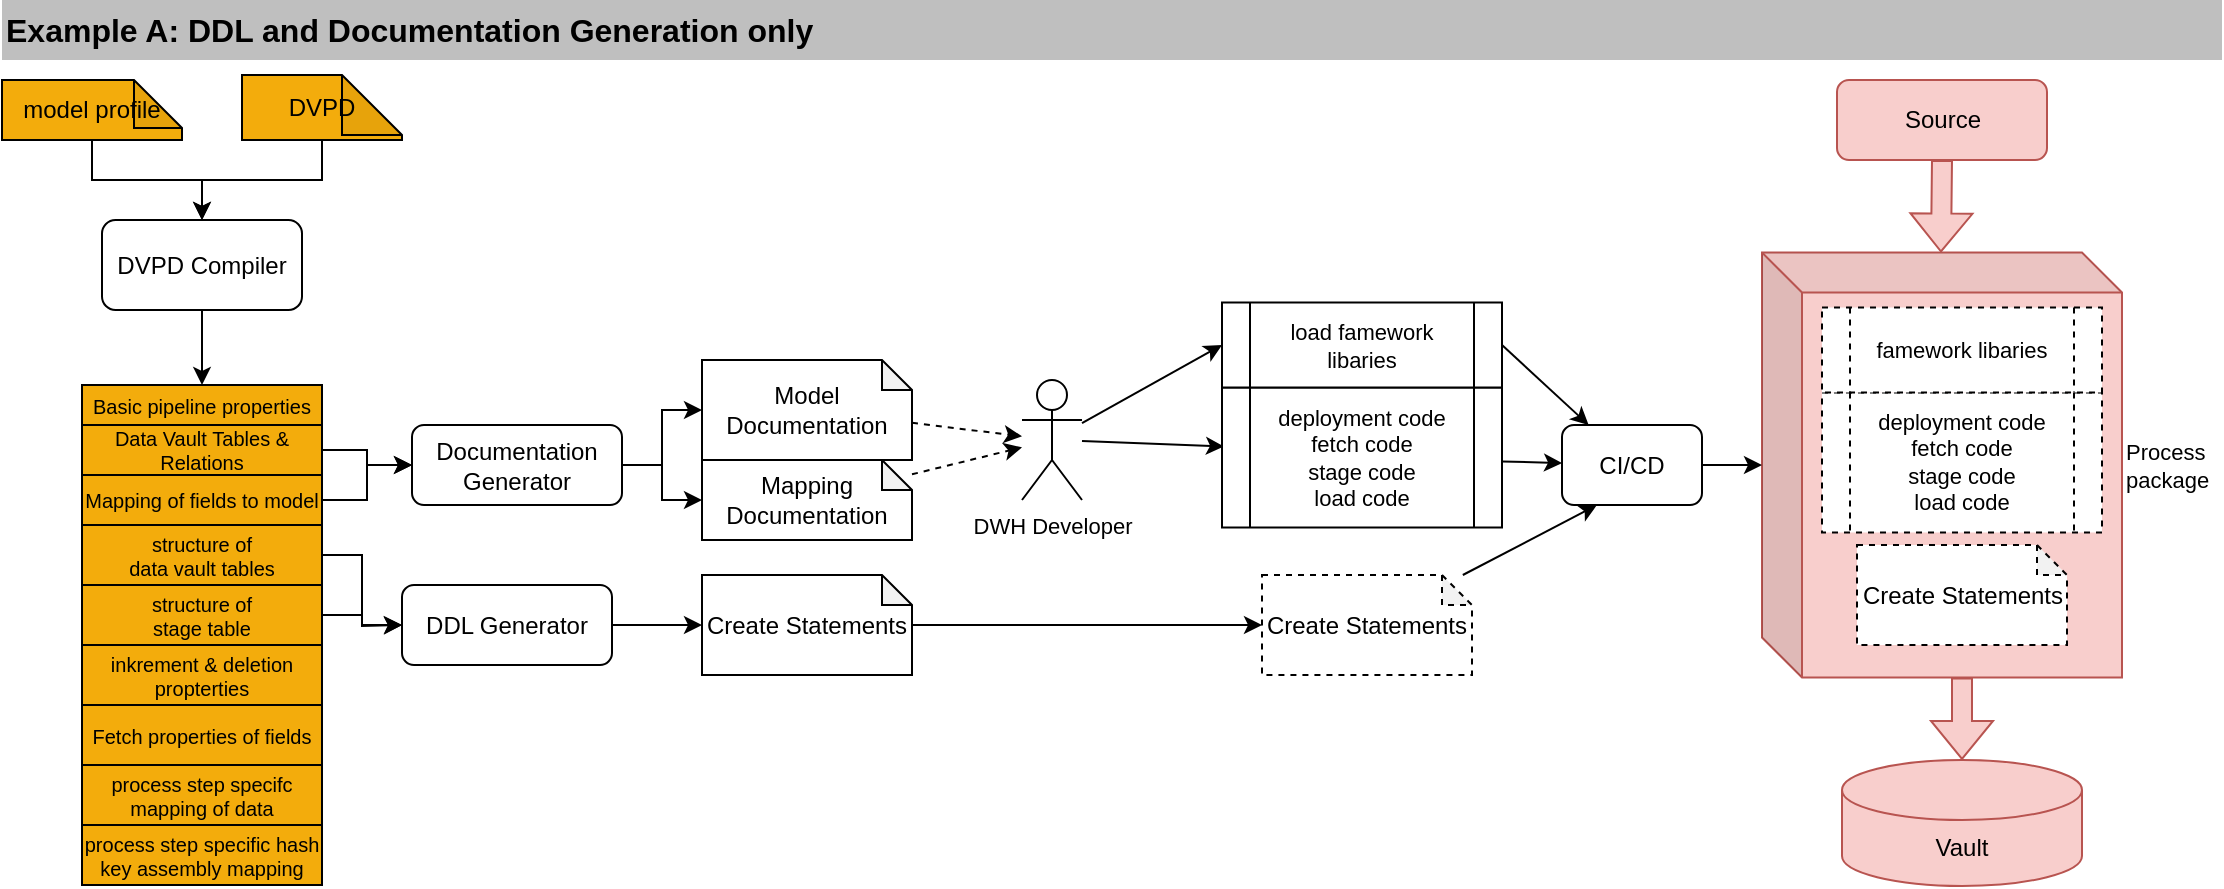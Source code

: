 <mxfile version="21.3.4" type="device">
  <diagram name="Seite-1" id="HqBW4fTeCPGUdDQ781vC">
    <mxGraphModel dx="1235" dy="669" grid="1" gridSize="10" guides="1" tooltips="1" connect="1" arrows="1" fold="1" page="1" pageScale="1" pageWidth="1169" pageHeight="1654" math="0" shadow="0">
      <root>
        <mxCell id="0" />
        <mxCell id="1" parent="0" />
        <mxCell id="SHAmAD_ecb-zwq3bcNpp-117" value="Process&amp;nbsp; &lt;br&gt;package" style="shape=cube;whiteSpace=wrap;html=1;boundedLbl=1;backgroundOutline=1;darkOpacity=0.05;darkOpacity2=0.1;fontFamily=Helvetica;fontSize=11;verticalAlign=middle;labelPosition=right;verticalLabelPosition=middle;align=left;fillColor=#f8cecc;strokeColor=#b85450;" parent="1" vertex="1">
          <mxGeometry x="920" y="146.25" width="180" height="212.5" as="geometry" />
        </mxCell>
        <mxCell id="SHAmAD_ecb-zwq3bcNpp-87" style="edgeStyle=orthogonalEdgeStyle;shape=connector;rounded=0;orthogonalLoop=1;jettySize=auto;html=1;labelBackgroundColor=default;strokeColor=default;fontFamily=Helvetica;fontSize=11;fontColor=default;endArrow=classic;" parent="1" source="XJ6b9KdQrqp1vy3ghaq9-3" target="XJ6b9KdQrqp1vy3ghaq9-11" edge="1">
          <mxGeometry relative="1" as="geometry" />
        </mxCell>
        <mxCell id="XJ6b9KdQrqp1vy3ghaq9-3" value="DVPD" style="shape=note;whiteSpace=wrap;html=1;backgroundOutline=1;darkOpacity=0.05;fillColor=#F3AC0C;gradientColor=none;" parent="1" vertex="1">
          <mxGeometry x="160" y="57.5" width="80" height="32.5" as="geometry" />
        </mxCell>
        <mxCell id="SHAmAD_ecb-zwq3bcNpp-106" style="edgeStyle=orthogonalEdgeStyle;shape=connector;rounded=0;orthogonalLoop=1;jettySize=auto;html=1;entryX=0;entryY=0.5;entryDx=0;entryDy=0;entryPerimeter=0;labelBackgroundColor=default;strokeColor=default;fontFamily=Helvetica;fontSize=11;fontColor=default;endArrow=classic;" parent="1" source="XJ6b9KdQrqp1vy3ghaq9-5" target="SHAmAD_ecb-zwq3bcNpp-105" edge="1">
          <mxGeometry relative="1" as="geometry" />
        </mxCell>
        <mxCell id="XJ6b9KdQrqp1vy3ghaq9-5" value="DDL Generator" style="rounded=1;whiteSpace=wrap;html=1;" parent="1" vertex="1">
          <mxGeometry x="240" y="312.5" width="105" height="40" as="geometry" />
        </mxCell>
        <mxCell id="SHAmAD_ecb-zwq3bcNpp-107" style="edgeStyle=orthogonalEdgeStyle;shape=connector;rounded=0;orthogonalLoop=1;jettySize=auto;html=1;entryX=0.5;entryY=0;entryDx=0;entryDy=0;labelBackgroundColor=default;strokeColor=default;fontFamily=Helvetica;fontSize=11;fontColor=default;endArrow=classic;" parent="1" source="XJ6b9KdQrqp1vy3ghaq9-11" target="XJ6b9KdQrqp1vy3ghaq9-18" edge="1">
          <mxGeometry relative="1" as="geometry" />
        </mxCell>
        <mxCell id="XJ6b9KdQrqp1vy3ghaq9-11" value="DVPD Compiler" style="rounded=1;whiteSpace=wrap;html=1;" parent="1" vertex="1">
          <mxGeometry x="90" y="130" width="100" height="45" as="geometry" />
        </mxCell>
        <mxCell id="XJ6b9KdQrqp1vy3ghaq9-18" value="Basic pipeline properties" style="rounded=0;whiteSpace=wrap;html=1;fillColor=#F3AC0C;gradientColor=none;fontSize=10;" parent="1" vertex="1">
          <mxGeometry x="80" y="212.5" width="120" height="20" as="geometry" />
        </mxCell>
        <mxCell id="XJ6b9KdQrqp1vy3ghaq9-25" value="Example A: DDL and Documentation Generation only" style="rounded=0;whiteSpace=wrap;html=1;strokeColor=none;fillColor=#BFBFBF;fontStyle=1;align=left;fontSize=16;" parent="1" vertex="1">
          <mxGeometry x="40" y="20" width="1110" height="30" as="geometry" />
        </mxCell>
        <mxCell id="XJ6b9KdQrqp1vy3ghaq9-44" value="inkrement &amp;amp; deletion propterties" style="rounded=0;whiteSpace=wrap;html=1;fillColor=#F3AC0C;gradientColor=none;fontSize=10;" parent="1" vertex="1">
          <mxGeometry x="80" y="342.5" width="120" height="30" as="geometry" />
        </mxCell>
        <mxCell id="SHAmAD_ecb-zwq3bcNpp-103" style="edgeStyle=orthogonalEdgeStyle;shape=connector;rounded=0;orthogonalLoop=1;jettySize=auto;html=1;labelBackgroundColor=default;strokeColor=default;fontFamily=Helvetica;fontSize=11;fontColor=default;endArrow=classic;" parent="1" source="SHAmAD_ecb-zwq3bcNpp-85" target="XJ6b9KdQrqp1vy3ghaq9-5" edge="1">
          <mxGeometry relative="1" as="geometry" />
        </mxCell>
        <mxCell id="SHAmAD_ecb-zwq3bcNpp-85" value="structure of &lt;br&gt;data vault tables" style="rounded=0;whiteSpace=wrap;html=1;fillColor=#F3AC0C;gradientColor=none;fontSize=10;" parent="1" vertex="1">
          <mxGeometry x="80" y="282.5" width="120" height="30" as="geometry" />
        </mxCell>
        <mxCell id="SHAmAD_ecb-zwq3bcNpp-88" style="edgeStyle=orthogonalEdgeStyle;shape=connector;rounded=0;orthogonalLoop=1;jettySize=auto;html=1;labelBackgroundColor=default;strokeColor=default;fontFamily=Helvetica;fontSize=11;fontColor=default;endArrow=classic;" parent="1" source="SHAmAD_ecb-zwq3bcNpp-86" target="XJ6b9KdQrqp1vy3ghaq9-11" edge="1">
          <mxGeometry relative="1" as="geometry" />
        </mxCell>
        <mxCell id="SHAmAD_ecb-zwq3bcNpp-86" value="model profile" style="shape=note;whiteSpace=wrap;html=1;backgroundOutline=1;darkOpacity=0.05;fillColor=#F3AC0C;gradientColor=none;size=24;" parent="1" vertex="1">
          <mxGeometry x="40" y="60" width="90" height="30" as="geometry" />
        </mxCell>
        <mxCell id="SHAmAD_ecb-zwq3bcNpp-104" style="edgeStyle=orthogonalEdgeStyle;shape=connector;rounded=0;orthogonalLoop=1;jettySize=auto;html=1;labelBackgroundColor=default;strokeColor=default;fontFamily=Helvetica;fontSize=11;fontColor=default;endArrow=classic;" parent="1" source="SHAmAD_ecb-zwq3bcNpp-89" edge="1">
          <mxGeometry relative="1" as="geometry">
            <mxPoint x="240" y="332.5" as="targetPoint" />
          </mxGeometry>
        </mxCell>
        <mxCell id="SHAmAD_ecb-zwq3bcNpp-89" value="structure of &lt;br&gt;stage table" style="rounded=0;whiteSpace=wrap;html=1;fillColor=#F3AC0C;gradientColor=none;fontSize=10;" parent="1" vertex="1">
          <mxGeometry x="80" y="312.5" width="120" height="30" as="geometry" />
        </mxCell>
        <mxCell id="SHAmAD_ecb-zwq3bcNpp-90" value="process step specifc mapping of data" style="rounded=0;whiteSpace=wrap;html=1;fillColor=#F3AC0C;gradientColor=none;fontSize=10;" parent="1" vertex="1">
          <mxGeometry x="80" y="402.5" width="120" height="30" as="geometry" />
        </mxCell>
        <mxCell id="SHAmAD_ecb-zwq3bcNpp-92" value="Fetch properties of fields" style="rounded=0;whiteSpace=wrap;html=1;fillColor=#F3AC0C;gradientColor=none;fontSize=10;" parent="1" vertex="1">
          <mxGeometry x="80" y="372.5" width="120" height="30" as="geometry" />
        </mxCell>
        <mxCell id="SHAmAD_ecb-zwq3bcNpp-93" value="process step specific hash key assembly mapping" style="rounded=0;whiteSpace=wrap;html=1;fillColor=#F3AC0C;gradientColor=none;fontSize=10;" parent="1" vertex="1">
          <mxGeometry x="80" y="432.5" width="120" height="30" as="geometry" />
        </mxCell>
        <mxCell id="SHAmAD_ecb-zwq3bcNpp-109" style="shape=connector;rounded=0;orthogonalLoop=1;jettySize=auto;html=1;labelBackgroundColor=default;strokeColor=default;fontFamily=Helvetica;fontSize=11;fontColor=default;endArrow=classic;dashed=1;" parent="1" source="SHAmAD_ecb-zwq3bcNpp-94" target="SHAmAD_ecb-zwq3bcNpp-108" edge="1">
          <mxGeometry relative="1" as="geometry" />
        </mxCell>
        <mxCell id="SHAmAD_ecb-zwq3bcNpp-94" value="Model Documentation" style="shape=note;whiteSpace=wrap;html=1;backgroundOutline=1;darkOpacity=0.05;size=15;" parent="1" vertex="1">
          <mxGeometry x="390" y="200" width="105" height="50" as="geometry" />
        </mxCell>
        <mxCell id="SHAmAD_ecb-zwq3bcNpp-111" style="edgeStyle=none;shape=connector;rounded=0;orthogonalLoop=1;jettySize=auto;html=1;dashed=1;labelBackgroundColor=default;strokeColor=default;fontFamily=Helvetica;fontSize=11;fontColor=default;endArrow=classic;" parent="1" source="SHAmAD_ecb-zwq3bcNpp-95" target="SHAmAD_ecb-zwq3bcNpp-108" edge="1">
          <mxGeometry relative="1" as="geometry" />
        </mxCell>
        <mxCell id="SHAmAD_ecb-zwq3bcNpp-95" value="Mapping Documentation" style="shape=note;whiteSpace=wrap;html=1;backgroundOutline=1;darkOpacity=0.05;size=15;" parent="1" vertex="1">
          <mxGeometry x="390" y="250" width="105" height="40" as="geometry" />
        </mxCell>
        <mxCell id="SHAmAD_ecb-zwq3bcNpp-100" style="edgeStyle=orthogonalEdgeStyle;shape=connector;rounded=0;orthogonalLoop=1;jettySize=auto;html=1;labelBackgroundColor=default;strokeColor=default;fontFamily=Helvetica;fontSize=11;fontColor=default;endArrow=classic;" parent="1" source="SHAmAD_ecb-zwq3bcNpp-96" target="SHAmAD_ecb-zwq3bcNpp-98" edge="1">
          <mxGeometry relative="1" as="geometry">
            <mxPoint x="240" y="252.5" as="targetPoint" />
          </mxGeometry>
        </mxCell>
        <mxCell id="SHAmAD_ecb-zwq3bcNpp-96" value="Mapping of fields to model" style="rounded=0;whiteSpace=wrap;html=1;fillColor=#F3AC0C;gradientColor=none;fontSize=10;" parent="1" vertex="1">
          <mxGeometry x="80" y="257.5" width="120" height="25" as="geometry" />
        </mxCell>
        <mxCell id="SHAmAD_ecb-zwq3bcNpp-99" style="edgeStyle=orthogonalEdgeStyle;shape=connector;rounded=0;orthogonalLoop=1;jettySize=auto;html=1;entryX=0;entryY=0.5;entryDx=0;entryDy=0;labelBackgroundColor=default;strokeColor=default;fontFamily=Helvetica;fontSize=11;fontColor=default;endArrow=classic;" parent="1" source="SHAmAD_ecb-zwq3bcNpp-97" target="SHAmAD_ecb-zwq3bcNpp-98" edge="1">
          <mxGeometry relative="1" as="geometry" />
        </mxCell>
        <mxCell id="SHAmAD_ecb-zwq3bcNpp-97" value="Data Vault&amp;nbsp;Tables &amp;amp; Relations" style="rounded=0;whiteSpace=wrap;html=1;fillColor=#F3AC0C;gradientColor=none;fontSize=10;" parent="1" vertex="1">
          <mxGeometry x="80" y="232.5" width="120" height="25" as="geometry" />
        </mxCell>
        <mxCell id="SHAmAD_ecb-zwq3bcNpp-101" style="edgeStyle=orthogonalEdgeStyle;shape=connector;rounded=0;orthogonalLoop=1;jettySize=auto;html=1;labelBackgroundColor=default;strokeColor=default;fontFamily=Helvetica;fontSize=11;fontColor=default;endArrow=classic;" parent="1" source="SHAmAD_ecb-zwq3bcNpp-98" target="SHAmAD_ecb-zwq3bcNpp-94" edge="1">
          <mxGeometry relative="1" as="geometry" />
        </mxCell>
        <mxCell id="SHAmAD_ecb-zwq3bcNpp-102" style="edgeStyle=orthogonalEdgeStyle;shape=connector;rounded=0;orthogonalLoop=1;jettySize=auto;html=1;labelBackgroundColor=default;strokeColor=default;fontFamily=Helvetica;fontSize=11;fontColor=default;endArrow=classic;" parent="1" source="SHAmAD_ecb-zwq3bcNpp-98" target="SHAmAD_ecb-zwq3bcNpp-95" edge="1">
          <mxGeometry relative="1" as="geometry" />
        </mxCell>
        <mxCell id="SHAmAD_ecb-zwq3bcNpp-98" value="Documentation&lt;br&gt;Generator" style="rounded=1;whiteSpace=wrap;html=1;" parent="1" vertex="1">
          <mxGeometry x="245" y="232.5" width="105" height="40" as="geometry" />
        </mxCell>
        <mxCell id="SHAmAD_ecb-zwq3bcNpp-116" style="edgeStyle=none;shape=connector;rounded=0;orthogonalLoop=1;jettySize=auto;html=1;labelBackgroundColor=default;strokeColor=default;fontFamily=Helvetica;fontSize=11;fontColor=default;endArrow=classic;" parent="1" source="SHAmAD_ecb-zwq3bcNpp-105" target="SHAmAD_ecb-zwq3bcNpp-115" edge="1">
          <mxGeometry relative="1" as="geometry" />
        </mxCell>
        <mxCell id="SHAmAD_ecb-zwq3bcNpp-105" value="Create Statements" style="shape=note;whiteSpace=wrap;html=1;backgroundOutline=1;darkOpacity=0.05;size=15;" parent="1" vertex="1">
          <mxGeometry x="390" y="307.5" width="105" height="50" as="geometry" />
        </mxCell>
        <mxCell id="SHAmAD_ecb-zwq3bcNpp-114" style="edgeStyle=none;shape=connector;rounded=0;orthogonalLoop=1;jettySize=auto;html=1;entryX=0.007;entryY=0.421;entryDx=0;entryDy=0;entryPerimeter=0;labelBackgroundColor=default;strokeColor=default;fontFamily=Helvetica;fontSize=11;fontColor=default;endArrow=classic;" parent="1" source="SHAmAD_ecb-zwq3bcNpp-108" target="SHAmAD_ecb-zwq3bcNpp-112" edge="1">
          <mxGeometry relative="1" as="geometry" />
        </mxCell>
        <mxCell id="SHAmAD_ecb-zwq3bcNpp-171" style="edgeStyle=none;shape=connector;rounded=0;orthogonalLoop=1;jettySize=auto;html=1;entryX=0;entryY=0.5;entryDx=0;entryDy=0;labelBackgroundColor=default;strokeColor=default;fontFamily=Helvetica;fontSize=11;fontColor=default;endArrow=classic;" parent="1" source="SHAmAD_ecb-zwq3bcNpp-108" target="SHAmAD_ecb-zwq3bcNpp-113" edge="1">
          <mxGeometry relative="1" as="geometry" />
        </mxCell>
        <mxCell id="SHAmAD_ecb-zwq3bcNpp-108" value="DWH Developer" style="shape=umlActor;verticalLabelPosition=bottom;verticalAlign=top;html=1;outlineConnect=0;fontFamily=Helvetica;fontSize=11;fontColor=default;" parent="1" vertex="1">
          <mxGeometry x="550" y="210" width="30" height="60" as="geometry" />
        </mxCell>
        <mxCell id="SHAmAD_ecb-zwq3bcNpp-124" style="edgeStyle=none;shape=connector;rounded=0;orthogonalLoop=1;jettySize=auto;html=1;labelBackgroundColor=default;strokeColor=default;fontFamily=Helvetica;fontSize=11;fontColor=default;endArrow=classic;" parent="1" source="SHAmAD_ecb-zwq3bcNpp-112" target="SHAmAD_ecb-zwq3bcNpp-118" edge="1">
          <mxGeometry relative="1" as="geometry" />
        </mxCell>
        <mxCell id="SHAmAD_ecb-zwq3bcNpp-112" value="deployment code&lt;br&gt;fetch code&lt;br&gt;stage code&lt;br&gt;load code" style="shape=process;whiteSpace=wrap;html=1;backgroundOutline=1;fontFamily=Helvetica;fontSize=11;fontColor=default;" parent="1" vertex="1">
          <mxGeometry x="650" y="213.75" width="140" height="70" as="geometry" />
        </mxCell>
        <mxCell id="SHAmAD_ecb-zwq3bcNpp-125" style="edgeStyle=none;shape=connector;rounded=0;orthogonalLoop=1;jettySize=auto;html=1;labelBackgroundColor=default;strokeColor=default;fontFamily=Helvetica;fontSize=11;fontColor=default;endArrow=classic;exitX=1;exitY=0.5;exitDx=0;exitDy=0;" parent="1" source="SHAmAD_ecb-zwq3bcNpp-113" target="SHAmAD_ecb-zwq3bcNpp-118" edge="1">
          <mxGeometry relative="1" as="geometry" />
        </mxCell>
        <mxCell id="SHAmAD_ecb-zwq3bcNpp-113" value="load famework &lt;br&gt;libaries" style="shape=process;whiteSpace=wrap;html=1;backgroundOutline=1;fontFamily=Helvetica;fontSize=11;fontColor=default;" parent="1" vertex="1">
          <mxGeometry x="650" y="171.25" width="140" height="42.5" as="geometry" />
        </mxCell>
        <mxCell id="SHAmAD_ecb-zwq3bcNpp-123" style="edgeStyle=none;shape=connector;rounded=0;orthogonalLoop=1;jettySize=auto;html=1;labelBackgroundColor=default;strokeColor=default;fontFamily=Helvetica;fontSize=11;fontColor=default;endArrow=classic;entryX=0.25;entryY=1;entryDx=0;entryDy=0;" parent="1" source="SHAmAD_ecb-zwq3bcNpp-115" target="SHAmAD_ecb-zwq3bcNpp-118" edge="1">
          <mxGeometry relative="1" as="geometry" />
        </mxCell>
        <mxCell id="SHAmAD_ecb-zwq3bcNpp-115" value="Create Statements" style="shape=note;whiteSpace=wrap;html=1;backgroundOutline=1;darkOpacity=0.05;size=15;dashed=1;" parent="1" vertex="1">
          <mxGeometry x="670" y="307.5" width="105" height="50" as="geometry" />
        </mxCell>
        <mxCell id="SHAmAD_ecb-zwq3bcNpp-126" style="edgeStyle=none;shape=connector;rounded=0;orthogonalLoop=1;jettySize=auto;html=1;labelBackgroundColor=default;strokeColor=default;fontFamily=Helvetica;fontSize=11;fontColor=default;endArrow=classic;" parent="1" source="SHAmAD_ecb-zwq3bcNpp-118" target="SHAmAD_ecb-zwq3bcNpp-117" edge="1">
          <mxGeometry relative="1" as="geometry" />
        </mxCell>
        <mxCell id="SHAmAD_ecb-zwq3bcNpp-118" value="CI/CD" style="rounded=1;whiteSpace=wrap;html=1;" parent="1" vertex="1">
          <mxGeometry x="820" y="232.5" width="70" height="40" as="geometry" />
        </mxCell>
        <mxCell id="SHAmAD_ecb-zwq3bcNpp-119" value="deployment code&lt;br&gt;fetch code&lt;br&gt;stage code&lt;br&gt;load code" style="shape=process;whiteSpace=wrap;html=1;backgroundOutline=1;fontFamily=Helvetica;fontSize=11;fontColor=default;dashed=1;" parent="1" vertex="1">
          <mxGeometry x="950" y="216.25" width="140" height="70" as="geometry" />
        </mxCell>
        <mxCell id="SHAmAD_ecb-zwq3bcNpp-120" value="famework libaries" style="shape=process;whiteSpace=wrap;html=1;backgroundOutline=1;fontFamily=Helvetica;fontSize=11;fontColor=default;dashed=1;" parent="1" vertex="1">
          <mxGeometry x="950" y="173.75" width="140" height="42.5" as="geometry" />
        </mxCell>
        <mxCell id="SHAmAD_ecb-zwq3bcNpp-121" value="Create Statements" style="shape=note;whiteSpace=wrap;html=1;backgroundOutline=1;darkOpacity=0.05;size=15;dashed=1;" parent="1" vertex="1">
          <mxGeometry x="967.5" y="292.5" width="105" height="50" as="geometry" />
        </mxCell>
        <mxCell id="SHAmAD_ecb-zwq3bcNpp-223" value="Vault" style="shape=cylinder3;whiteSpace=wrap;html=1;boundedLbl=1;backgroundOutline=1;size=15;rounded=0;strokeColor=#b85450;fontFamily=Helvetica;fontSize=12;fillColor=#f8cecc;" parent="1" vertex="1">
          <mxGeometry x="960" y="400" width="120" height="63" as="geometry" />
        </mxCell>
        <mxCell id="SHAmAD_ecb-zwq3bcNpp-225" value="Source" style="rounded=1;whiteSpace=wrap;html=1;fillColor=#f8cecc;strokeColor=#b85450;" parent="1" vertex="1">
          <mxGeometry x="957.5" y="60" width="105" height="40" as="geometry" />
        </mxCell>
        <mxCell id="SHAmAD_ecb-zwq3bcNpp-226" value="" style="shape=flexArrow;endArrow=classic;html=1;rounded=0;labelBackgroundColor=default;strokeColor=#b85450;fontFamily=Helvetica;fontSize=10;fontColor=default;exitX=0;exitY=0;exitDx=100;exitDy=212.5;exitPerimeter=0;entryX=0.5;entryY=0;entryDx=0;entryDy=0;entryPerimeter=0;fillColor=#f8cecc;" parent="1" source="SHAmAD_ecb-zwq3bcNpp-117" target="SHAmAD_ecb-zwq3bcNpp-223" edge="1">
          <mxGeometry width="50" height="50" relative="1" as="geometry">
            <mxPoint x="870" y="442.5" as="sourcePoint" />
            <mxPoint x="1020" y="390" as="targetPoint" />
          </mxGeometry>
        </mxCell>
        <mxCell id="SHAmAD_ecb-zwq3bcNpp-227" value="" style="shape=flexArrow;endArrow=classic;html=1;rounded=0;labelBackgroundColor=default;strokeColor=#b85450;fontFamily=Helvetica;fontSize=10;fontColor=default;exitX=0.5;exitY=1;exitDx=0;exitDy=0;entryX=0.5;entryY=0;entryDx=0;entryDy=0;entryPerimeter=0;fillColor=#f8cecc;" parent="1" source="SHAmAD_ecb-zwq3bcNpp-225" edge="1">
          <mxGeometry width="50" height="50" relative="1" as="geometry">
            <mxPoint x="1009.5" y="105.25" as="sourcePoint" />
            <mxPoint x="1009.5" y="146.25" as="targetPoint" />
          </mxGeometry>
        </mxCell>
      </root>
    </mxGraphModel>
  </diagram>
</mxfile>

